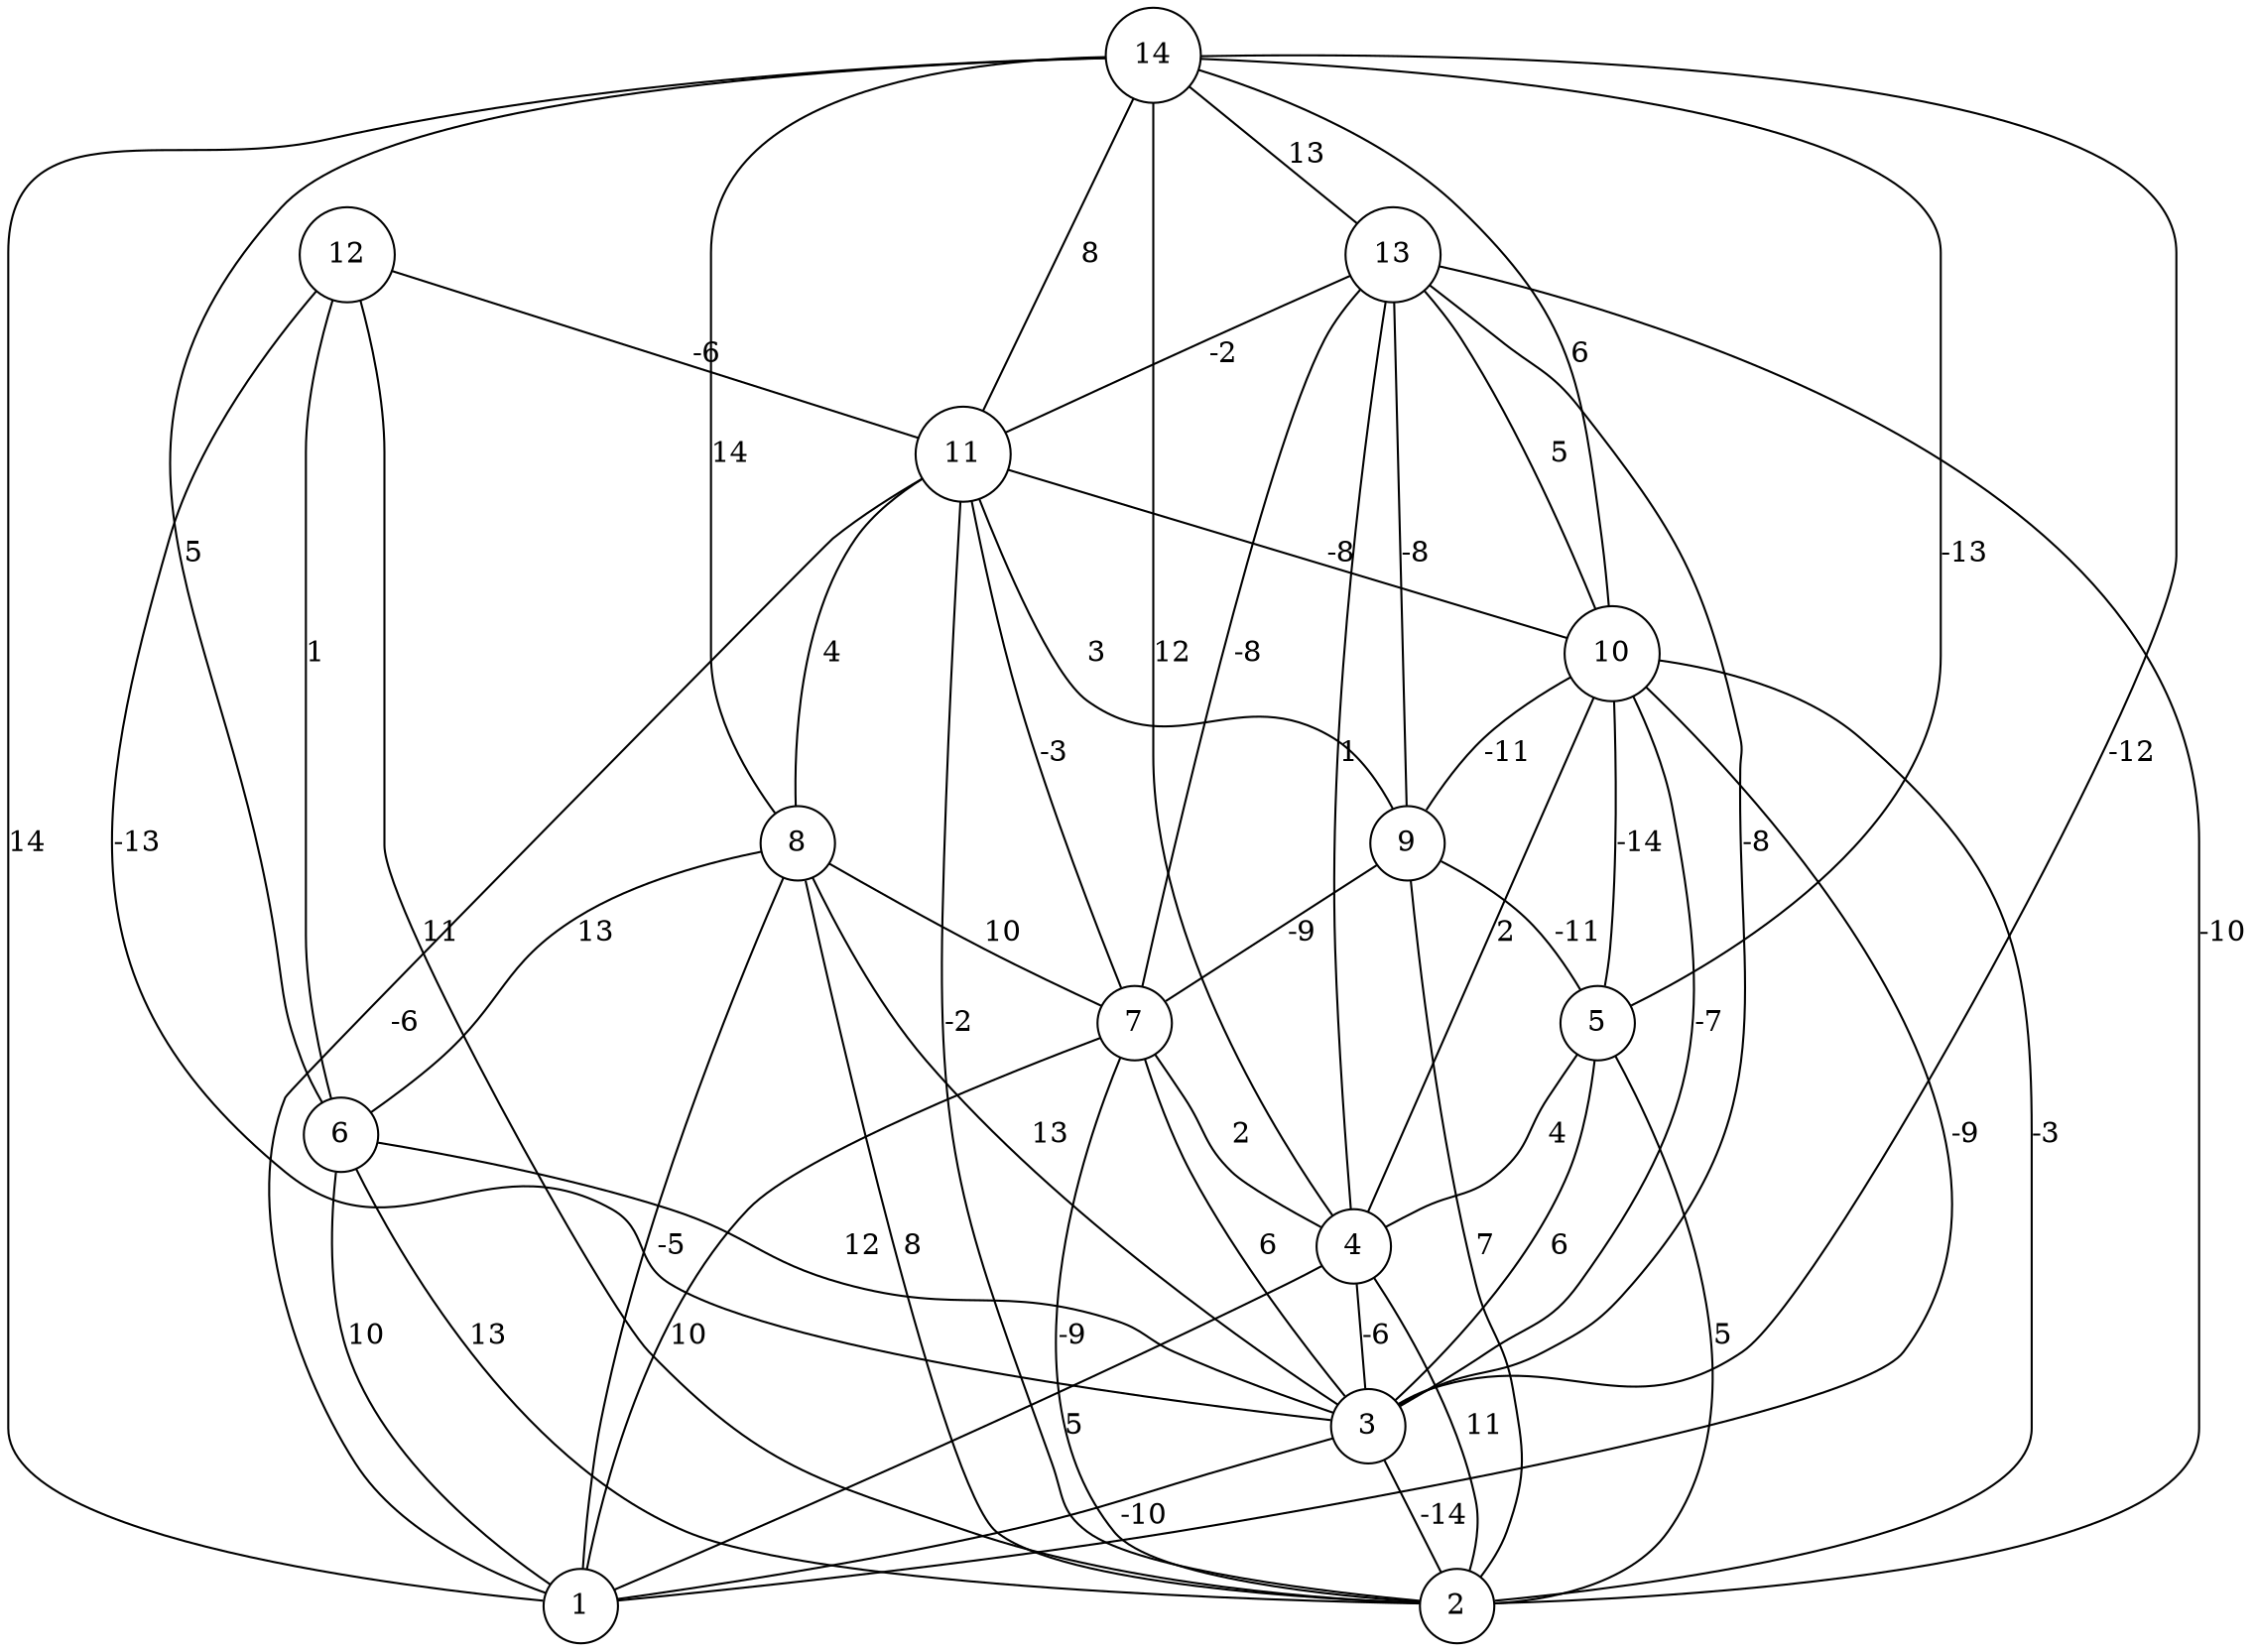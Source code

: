 graph { 
	 fontname="Helvetica,Arial,sans-serif" 
	 node [shape = circle]; 
	 14 -- 1 [label = "14"];
	 14 -- 3 [label = "-12"];
	 14 -- 4 [label = "12"];
	 14 -- 5 [label = "-13"];
	 14 -- 6 [label = "5"];
	 14 -- 8 [label = "14"];
	 14 -- 10 [label = "6"];
	 14 -- 11 [label = "8"];
	 14 -- 13 [label = "13"];
	 13 -- 2 [label = "-10"];
	 13 -- 3 [label = "-8"];
	 13 -- 4 [label = "1"];
	 13 -- 7 [label = "-8"];
	 13 -- 9 [label = "-8"];
	 13 -- 10 [label = "5"];
	 13 -- 11 [label = "-2"];
	 12 -- 2 [label = "11"];
	 12 -- 3 [label = "-13"];
	 12 -- 6 [label = "1"];
	 12 -- 11 [label = "-6"];
	 11 -- 1 [label = "-6"];
	 11 -- 2 [label = "-2"];
	 11 -- 7 [label = "-3"];
	 11 -- 8 [label = "4"];
	 11 -- 9 [label = "3"];
	 11 -- 10 [label = "-8"];
	 10 -- 1 [label = "-9"];
	 10 -- 2 [label = "-3"];
	 10 -- 3 [label = "-7"];
	 10 -- 4 [label = "2"];
	 10 -- 5 [label = "-14"];
	 10 -- 9 [label = "-11"];
	 9 -- 2 [label = "7"];
	 9 -- 5 [label = "-11"];
	 9 -- 7 [label = "-9"];
	 8 -- 1 [label = "-5"];
	 8 -- 2 [label = "8"];
	 8 -- 3 [label = "13"];
	 8 -- 6 [label = "13"];
	 8 -- 7 [label = "10"];
	 7 -- 1 [label = "10"];
	 7 -- 2 [label = "-9"];
	 7 -- 3 [label = "6"];
	 7 -- 4 [label = "2"];
	 6 -- 1 [label = "10"];
	 6 -- 2 [label = "13"];
	 6 -- 3 [label = "12"];
	 5 -- 2 [label = "5"];
	 5 -- 3 [label = "6"];
	 5 -- 4 [label = "4"];
	 4 -- 1 [label = "5"];
	 4 -- 2 [label = "11"];
	 4 -- 3 [label = "-6"];
	 3 -- 1 [label = "-10"];
	 3 -- 2 [label = "-14"];
	 1;
	 2;
	 3;
	 4;
	 5;
	 6;
	 7;
	 8;
	 9;
	 10;
	 11;
	 12;
	 13;
	 14;
}
